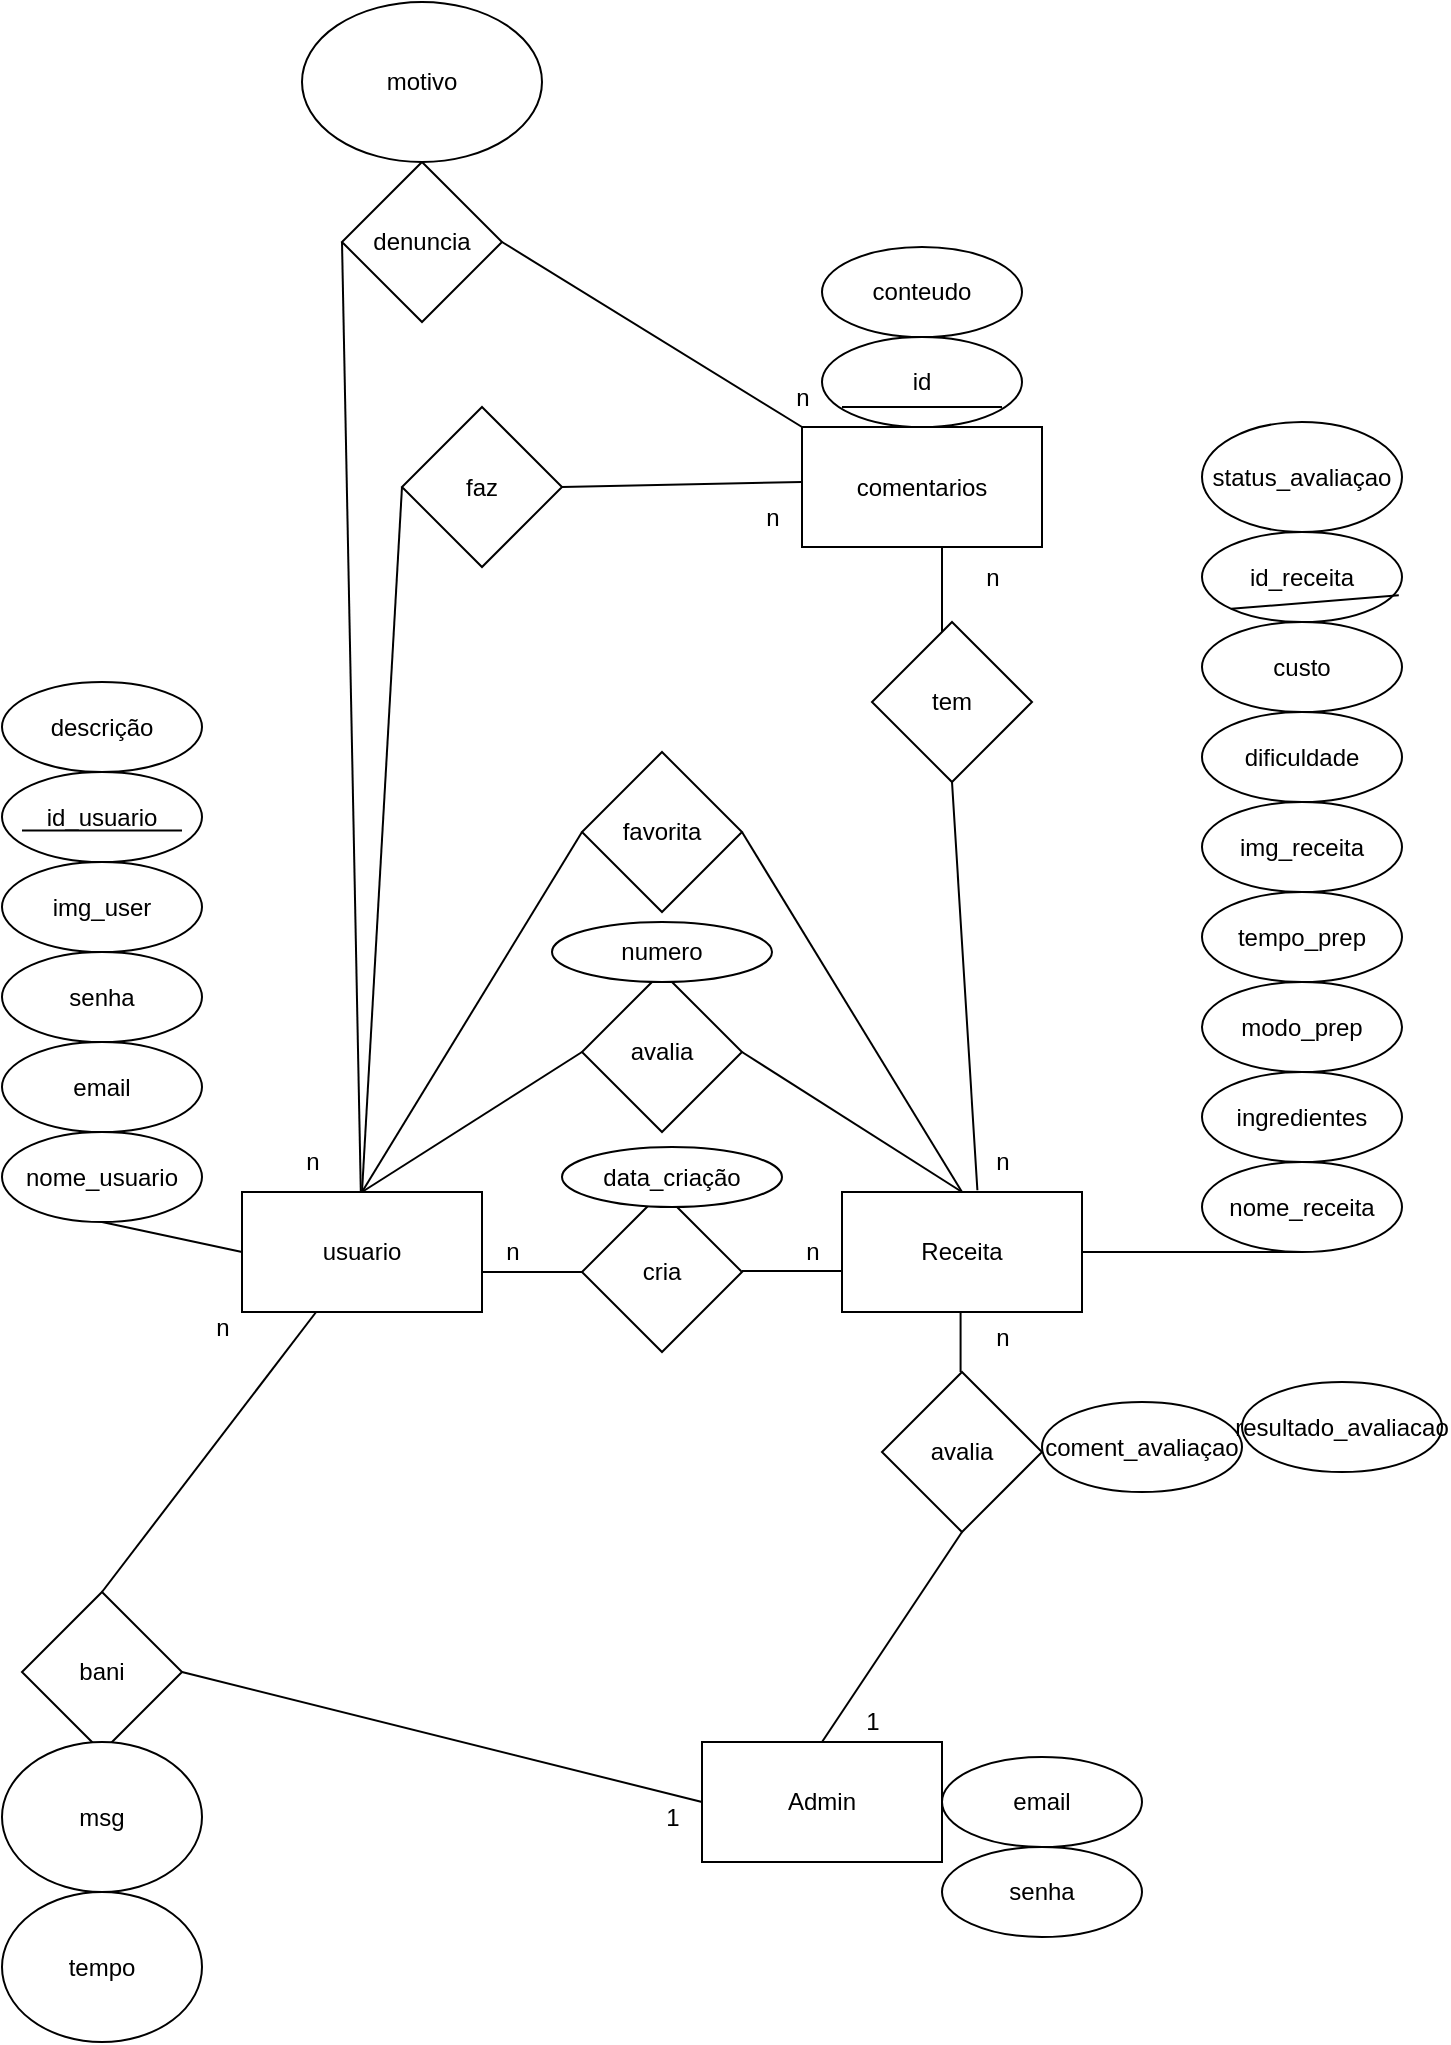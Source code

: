 <mxfile version="24.7.6">
  <diagram name="Página-1" id="MpVjR8IdOXBXsc-C3913">
    <mxGraphModel dx="1050" dy="1734" grid="1" gridSize="10" guides="1" tooltips="1" connect="1" arrows="1" fold="1" page="1" pageScale="1" pageWidth="827" pageHeight="1169" math="0" shadow="0">
      <root>
        <mxCell id="0" />
        <mxCell id="1" parent="0" />
        <mxCell id="Bq8anCT9Kxsh9v7u9YGT-1" value="usuario" style="rounded=0;whiteSpace=wrap;html=1;" parent="1" vertex="1">
          <mxGeometry x="170" y="535" width="120" height="60" as="geometry" />
        </mxCell>
        <mxCell id="Bq8anCT9Kxsh9v7u9YGT-2" value="Receita" style="rounded=0;whiteSpace=wrap;html=1;" parent="1" vertex="1">
          <mxGeometry x="470" y="535" width="120" height="60" as="geometry" />
        </mxCell>
        <mxCell id="Bq8anCT9Kxsh9v7u9YGT-3" value="Admin" style="rounded=0;whiteSpace=wrap;html=1;" parent="1" vertex="1">
          <mxGeometry x="400" y="810" width="120" height="60" as="geometry" />
        </mxCell>
        <mxCell id="Bq8anCT9Kxsh9v7u9YGT-4" value="cria" style="rhombus;whiteSpace=wrap;html=1;" parent="1" vertex="1">
          <mxGeometry x="340" y="535" width="80" height="80" as="geometry" />
        </mxCell>
        <mxCell id="Bq8anCT9Kxsh9v7u9YGT-5" value="avalia" style="rhombus;whiteSpace=wrap;html=1;" parent="1" vertex="1">
          <mxGeometry x="340" y="425" width="80" height="80" as="geometry" />
        </mxCell>
        <mxCell id="Bq8anCT9Kxsh9v7u9YGT-6" value="favorita" style="rhombus;whiteSpace=wrap;html=1;" parent="1" vertex="1">
          <mxGeometry x="340" y="315" width="80" height="80" as="geometry" />
        </mxCell>
        <mxCell id="Bq8anCT9Kxsh9v7u9YGT-7" value="faz" style="rhombus;whiteSpace=wrap;html=1;" parent="1" vertex="1">
          <mxGeometry x="250" y="142.5" width="80" height="80" as="geometry" />
        </mxCell>
        <mxCell id="Bq8anCT9Kxsh9v7u9YGT-8" value="" style="endArrow=none;html=1;rounded=0;entryX=0;entryY=0.5;entryDx=0;entryDy=0;" parent="1" target="Bq8anCT9Kxsh9v7u9YGT-4" edge="1">
          <mxGeometry width="50" height="50" relative="1" as="geometry">
            <mxPoint x="290" y="575" as="sourcePoint" />
            <mxPoint x="340" y="525" as="targetPoint" />
          </mxGeometry>
        </mxCell>
        <mxCell id="Bq8anCT9Kxsh9v7u9YGT-9" value="&lt;span style=&quot;color: rgba(0, 0, 0, 0); font-family: monospace; font-size: 0px; text-align: start; background-color: rgb(251, 251, 251);&quot;&gt;%3CmxGraphModel%3E%3Croot%3E%3CmxCell%20id%3D%220%22%2F%3E%3CmxCell%20id%3D%221%22%20parent%3D%220%22%2F%3E%3CmxCell%20id%3D%222%22%20value%3D%22%22%20style%3D%22endArrow%3Dnone%3Bhtml%3D1%3Brounded%3D0%3BentryX%3D0%3BentryY%3D0.5%3BentryDx%3D0%3BentryDy%3D0%3B%22%20edge%3D%221%22%20parent%3D%221%22%3E%3CmxGeometry%20width%3D%2250%22%20height%3D%2250%22%20relative%3D%221%22%20as%3D%22geometry%22%3E%3CmxPoint%20x%3D%22410%22%20y%3D%22319.5%22%20as%3D%22sourcePoint%22%2F%3E%3CmxPoint%20x%3D%22460%22%20y%3D%22319.5%22%20as%3D%22targetPoint%22%2F%3E%3C%2FmxGeometry%3E%3C%2FmxCell%3E%3C%2Froot%3E%3C%2FmxGraphModel%3E&lt;/span&gt;" style="endArrow=none;html=1;rounded=0;entryX=0;entryY=0.5;entryDx=0;entryDy=0;" parent="1" edge="1">
          <mxGeometry width="50" height="50" relative="1" as="geometry">
            <mxPoint x="420" y="574.5" as="sourcePoint" />
            <mxPoint x="470" y="574.5" as="targetPoint" />
          </mxGeometry>
        </mxCell>
        <mxCell id="Bq8anCT9Kxsh9v7u9YGT-10" value="" style="endArrow=none;html=1;rounded=0;entryX=0;entryY=0.5;entryDx=0;entryDy=0;exitX=0.5;exitY=0;exitDx=0;exitDy=0;" parent="1" source="Bq8anCT9Kxsh9v7u9YGT-1" target="Bq8anCT9Kxsh9v7u9YGT-5" edge="1">
          <mxGeometry width="50" height="50" relative="1" as="geometry">
            <mxPoint x="270" y="535" as="sourcePoint" />
            <mxPoint x="320" y="485" as="targetPoint" />
          </mxGeometry>
        </mxCell>
        <mxCell id="Bq8anCT9Kxsh9v7u9YGT-11" value="" style="endArrow=none;html=1;rounded=0;entryX=1;entryY=0.5;entryDx=0;entryDy=0;exitX=0.5;exitY=0;exitDx=0;exitDy=0;" parent="1" source="Bq8anCT9Kxsh9v7u9YGT-2" target="Bq8anCT9Kxsh9v7u9YGT-5" edge="1">
          <mxGeometry width="50" height="50" relative="1" as="geometry">
            <mxPoint x="490" y="535" as="sourcePoint" />
            <mxPoint x="560" y="465" as="targetPoint" />
          </mxGeometry>
        </mxCell>
        <mxCell id="Bq8anCT9Kxsh9v7u9YGT-12" value="" style="endArrow=none;html=1;rounded=0;entryX=1;entryY=0.5;entryDx=0;entryDy=0;" parent="1" target="Bq8anCT9Kxsh9v7u9YGT-6" edge="1">
          <mxGeometry width="50" height="50" relative="1" as="geometry">
            <mxPoint x="530" y="535" as="sourcePoint" />
            <mxPoint x="460" y="465" as="targetPoint" />
          </mxGeometry>
        </mxCell>
        <mxCell id="Bq8anCT9Kxsh9v7u9YGT-13" value="" style="endArrow=none;html=1;rounded=0;entryX=0;entryY=0.5;entryDx=0;entryDy=0;" parent="1" target="Bq8anCT9Kxsh9v7u9YGT-6" edge="1">
          <mxGeometry width="50" height="50" relative="1" as="geometry">
            <mxPoint x="230" y="535" as="sourcePoint" />
            <mxPoint x="300" y="465" as="targetPoint" />
          </mxGeometry>
        </mxCell>
        <mxCell id="Bq8anCT9Kxsh9v7u9YGT-14" value="" style="endArrow=none;html=1;rounded=0;entryX=0;entryY=0.5;entryDx=0;entryDy=0;" parent="1" target="Bq8anCT9Kxsh9v7u9YGT-7" edge="1">
          <mxGeometry width="50" height="50" relative="1" as="geometry">
            <mxPoint x="230" y="535" as="sourcePoint" />
            <mxPoint x="290" y="355" as="targetPoint" />
          </mxGeometry>
        </mxCell>
        <mxCell id="Bq8anCT9Kxsh9v7u9YGT-15" value="" style="endArrow=none;html=1;rounded=0;entryX=1;entryY=0.5;entryDx=0;entryDy=0;" parent="1" target="Bq8anCT9Kxsh9v7u9YGT-7" edge="1">
          <mxGeometry width="50" height="50" relative="1" as="geometry">
            <mxPoint x="450" y="180" as="sourcePoint" />
            <mxPoint x="720" y="255" as="targetPoint" />
          </mxGeometry>
        </mxCell>
        <mxCell id="Bq8anCT9Kxsh9v7u9YGT-16" value="avalia" style="rhombus;whiteSpace=wrap;html=1;" parent="1" vertex="1">
          <mxGeometry x="490" y="625" width="80" height="80" as="geometry" />
        </mxCell>
        <mxCell id="Bq8anCT9Kxsh9v7u9YGT-17" value="&lt;span style=&quot;color: rgba(0, 0, 0, 0); font-family: monospace; font-size: 0px; text-align: start; background-color: rgb(251, 251, 251);&quot;&gt;%3CmxGraphModel%3E%3Croot%3E%3CmxCell%20id%3D%220%22%2F%3E%3CmxCell%20id%3D%221%22%20parent%3D%220%22%2F%3E%3CmxCell%20id%3D%222%22%20value%3D%22%22%20style%3D%22endArrow%3Dnone%3Bhtml%3D1%3Brounded%3D0%3BentryX%3D0%3BentryY%3D0.5%3BentryDx%3D0%3BentryDy%3D0%3B%22%20edge%3D%221%22%20parent%3D%221%22%3E%3CmxGeometry%20width%3D%2250%22%20height%3D%2250%22%20relative%3D%221%22%20as%3D%22geometry%22%3E%3CmxPoint%20x%3D%22410%22%20y%3D%22319.5%22%20as%3D%22sourcePoint%22%2F%3E%3CmxPoint%20x%3D%22460%22%20y%3D%22319.5%22%20as%3D%22targetPoint%22%2F%3E%3C%2FmxGeometry%3E%3C%2FmxCell%3E%3C%2Froot%3E%3C%2FmxGraphModel%3E&lt;/span&gt;" style="endArrow=none;html=1;rounded=0;entryX=0.5;entryY=1;entryDx=0;entryDy=0;exitX=0.5;exitY=0;exitDx=0;exitDy=0;" parent="1" source="Bq8anCT9Kxsh9v7u9YGT-3" target="Bq8anCT9Kxsh9v7u9YGT-16" edge="1">
          <mxGeometry width="50" height="50" relative="1" as="geometry">
            <mxPoint x="520" y="725" as="sourcePoint" />
            <mxPoint x="570" y="725" as="targetPoint" />
          </mxGeometry>
        </mxCell>
        <mxCell id="Bq8anCT9Kxsh9v7u9YGT-18" value="&lt;span style=&quot;color: rgba(0, 0, 0, 0); font-family: monospace; font-size: 0px; text-align: start; background-color: rgb(251, 251, 251);&quot;&gt;%3CmxGraphModel%3E%3Croot%3E%3CmxCell%20id%3D%220%22%2F%3E%3CmxCell%20id%3D%221%22%20parent%3D%220%22%2F%3E%3CmxCell%20id%3D%222%22%20value%3D%22%22%20style%3D%22endArrow%3Dnone%3Bhtml%3D1%3Brounded%3D0%3BentryX%3D0%3BentryY%3D0.5%3BentryDx%3D0%3BentryDy%3D0%3B%22%20edge%3D%221%22%20parent%3D%221%22%3E%3CmxGeometry%20width%3D%2250%22%20height%3D%2250%22%20relative%3D%221%22%20as%3D%22geometry%22%3E%3CmxPoint%20x%3D%22410%22%20y%3D%22319.5%22%20as%3D%22sourcePoint%22%2F%3E%3CmxPoint%20x%3D%22460%22%20y%3D%22319.5%22%20as%3D%22targetPoint%22%2F%3E%3C%2FmxGeometry%3E%3C%2FmxCell%3E%3C%2Froot%3E%3C%2FmxGraphModel%3E&lt;/span&gt;" style="endArrow=none;html=1;rounded=0;entryX=0.5;entryY=1;entryDx=0;entryDy=0;exitX=0.5;exitY=0;exitDx=0;exitDy=0;" parent="1" edge="1">
          <mxGeometry width="50" height="50" relative="1" as="geometry">
            <mxPoint x="529.29" y="625" as="sourcePoint" />
            <mxPoint x="529.29" y="595" as="targetPoint" />
          </mxGeometry>
        </mxCell>
        <mxCell id="Bq8anCT9Kxsh9v7u9YGT-19" value="1" style="text;html=1;align=center;verticalAlign=middle;resizable=0;points=[];autosize=1;strokeColor=none;fillColor=none;" parent="1" vertex="1">
          <mxGeometry x="470" y="785" width="30" height="30" as="geometry" />
        </mxCell>
        <mxCell id="Bq8anCT9Kxsh9v7u9YGT-20" value="n" style="text;html=1;align=center;verticalAlign=middle;resizable=0;points=[];autosize=1;strokeColor=none;fillColor=none;" parent="1" vertex="1">
          <mxGeometry x="535" y="593" width="30" height="30" as="geometry" />
        </mxCell>
        <mxCell id="Bq8anCT9Kxsh9v7u9YGT-21" value="n" style="text;html=1;align=center;verticalAlign=middle;resizable=0;points=[];autosize=1;strokeColor=none;fillColor=none;" parent="1" vertex="1">
          <mxGeometry x="440" y="550" width="30" height="30" as="geometry" />
        </mxCell>
        <mxCell id="Bq8anCT9Kxsh9v7u9YGT-22" value="n" style="text;html=1;align=center;verticalAlign=middle;resizable=0;points=[];autosize=1;strokeColor=none;fillColor=none;" parent="1" vertex="1">
          <mxGeometry x="290" y="550" width="30" height="30" as="geometry" />
        </mxCell>
        <mxCell id="Bq8anCT9Kxsh9v7u9YGT-23" value="n" style="text;html=1;align=center;verticalAlign=middle;resizable=0;points=[];autosize=1;strokeColor=none;fillColor=none;" parent="1" vertex="1">
          <mxGeometry x="190" y="505" width="30" height="30" as="geometry" />
        </mxCell>
        <mxCell id="Bq8anCT9Kxsh9v7u9YGT-24" value="n" style="text;html=1;align=center;verticalAlign=middle;resizable=0;points=[];autosize=1;strokeColor=none;fillColor=none;" parent="1" vertex="1">
          <mxGeometry x="535" y="505" width="30" height="30" as="geometry" />
        </mxCell>
        <mxCell id="Bq8anCT9Kxsh9v7u9YGT-25" value="nome_usuario" style="ellipse;whiteSpace=wrap;html=1;" parent="1" vertex="1">
          <mxGeometry x="50" y="505" width="100" height="45" as="geometry" />
        </mxCell>
        <mxCell id="Bq8anCT9Kxsh9v7u9YGT-26" value="email" style="ellipse;whiteSpace=wrap;html=1;" parent="1" vertex="1">
          <mxGeometry x="50" y="460" width="100" height="45" as="geometry" />
        </mxCell>
        <mxCell id="Bq8anCT9Kxsh9v7u9YGT-27" value="senha" style="ellipse;whiteSpace=wrap;html=1;" parent="1" vertex="1">
          <mxGeometry x="50" y="415" width="100" height="45" as="geometry" />
        </mxCell>
        <mxCell id="Bq8anCT9Kxsh9v7u9YGT-28" value="img_user" style="ellipse;whiteSpace=wrap;html=1;" parent="1" vertex="1">
          <mxGeometry x="50" y="370" width="100" height="45" as="geometry" />
        </mxCell>
        <mxCell id="Bq8anCT9Kxsh9v7u9YGT-29" value="" style="endArrow=none;html=1;rounded=0;exitX=0.5;exitY=1;exitDx=0;exitDy=0;entryX=0;entryY=0.5;entryDx=0;entryDy=0;" parent="1" source="Bq8anCT9Kxsh9v7u9YGT-25" target="Bq8anCT9Kxsh9v7u9YGT-1" edge="1">
          <mxGeometry width="50" height="50" relative="1" as="geometry">
            <mxPoint x="250" y="505" as="sourcePoint" />
            <mxPoint x="300" y="455" as="targetPoint" />
          </mxGeometry>
        </mxCell>
        <mxCell id="Bq8anCT9Kxsh9v7u9YGT-30" value="nome_receita" style="ellipse;whiteSpace=wrap;html=1;" parent="1" vertex="1">
          <mxGeometry x="650" y="520" width="100" height="45" as="geometry" />
        </mxCell>
        <mxCell id="Bq8anCT9Kxsh9v7u9YGT-31" value="ingredientes" style="ellipse;whiteSpace=wrap;html=1;" parent="1" vertex="1">
          <mxGeometry x="650" y="475" width="100" height="45" as="geometry" />
        </mxCell>
        <mxCell id="Bq8anCT9Kxsh9v7u9YGT-32" value="modo_prep" style="ellipse;whiteSpace=wrap;html=1;" parent="1" vertex="1">
          <mxGeometry x="650" y="430" width="100" height="45" as="geometry" />
        </mxCell>
        <mxCell id="Bq8anCT9Kxsh9v7u9YGT-33" value="tempo_prep" style="ellipse;whiteSpace=wrap;html=1;" parent="1" vertex="1">
          <mxGeometry x="650" y="385" width="100" height="45" as="geometry" />
        </mxCell>
        <mxCell id="Bq8anCT9Kxsh9v7u9YGT-34" value="img_receita" style="ellipse;whiteSpace=wrap;html=1;" parent="1" vertex="1">
          <mxGeometry x="650" y="340" width="100" height="45" as="geometry" />
        </mxCell>
        <mxCell id="Bq8anCT9Kxsh9v7u9YGT-35" value="dificuldade" style="ellipse;whiteSpace=wrap;html=1;" parent="1" vertex="1">
          <mxGeometry x="650" y="295" width="100" height="45" as="geometry" />
        </mxCell>
        <mxCell id="Bq8anCT9Kxsh9v7u9YGT-36" value="custo" style="ellipse;whiteSpace=wrap;html=1;" parent="1" vertex="1">
          <mxGeometry x="650" y="250" width="100" height="45" as="geometry" />
        </mxCell>
        <mxCell id="Bq8anCT9Kxsh9v7u9YGT-39" value="" style="endArrow=none;html=1;rounded=0;entryX=1;entryY=0.5;entryDx=0;entryDy=0;exitX=0.5;exitY=1;exitDx=0;exitDy=0;" parent="1" source="Bq8anCT9Kxsh9v7u9YGT-30" target="Bq8anCT9Kxsh9v7u9YGT-2" edge="1">
          <mxGeometry width="50" height="50" relative="1" as="geometry">
            <mxPoint x="280" y="595" as="sourcePoint" />
            <mxPoint x="330" y="545" as="targetPoint" />
          </mxGeometry>
        </mxCell>
        <mxCell id="Bq8anCT9Kxsh9v7u9YGT-40" value="id_receita" style="ellipse;whiteSpace=wrap;html=1;" parent="1" vertex="1">
          <mxGeometry x="650" y="205" width="100" height="45" as="geometry" />
        </mxCell>
        <mxCell id="Bq8anCT9Kxsh9v7u9YGT-45" value="id_usuario" style="ellipse;whiteSpace=wrap;html=1;" parent="1" vertex="1">
          <mxGeometry x="50" y="325" width="100" height="45" as="geometry" />
        </mxCell>
        <mxCell id="Bq8anCT9Kxsh9v7u9YGT-47" value="status_avaliaçao" style="ellipse;whiteSpace=wrap;html=1;" parent="1" vertex="1">
          <mxGeometry x="650" y="150" width="100" height="55" as="geometry" />
        </mxCell>
        <mxCell id="Bq8anCT9Kxsh9v7u9YGT-48" value="coment_avaliaçao" style="ellipse;whiteSpace=wrap;html=1;" parent="1" vertex="1">
          <mxGeometry x="570" y="640" width="100" height="45" as="geometry" />
        </mxCell>
        <mxCell id="Bq8anCT9Kxsh9v7u9YGT-49" value="" style="endArrow=none;html=1;rounded=0;exitX=1;exitY=0.5;exitDx=0;exitDy=0;entryX=0;entryY=0.5;entryDx=0;entryDy=0;" parent="1" source="Bq8anCT9Kxsh9v7u9YGT-50" target="Bq8anCT9Kxsh9v7u9YGT-3" edge="1">
          <mxGeometry width="50" height="50" relative="1" as="geometry">
            <mxPoint x="140" y="780" as="sourcePoint" />
            <mxPoint x="390" y="870" as="targetPoint" />
          </mxGeometry>
        </mxCell>
        <mxCell id="Bq8anCT9Kxsh9v7u9YGT-50" value="bani" style="rhombus;whiteSpace=wrap;html=1;" parent="1" vertex="1">
          <mxGeometry x="60" y="735" width="80" height="80" as="geometry" />
        </mxCell>
        <mxCell id="Bq8anCT9Kxsh9v7u9YGT-51" value="" style="endArrow=none;html=1;rounded=0;exitX=1;exitY=0.5;exitDx=0;exitDy=0;" parent="1" target="Bq8anCT9Kxsh9v7u9YGT-1" edge="1">
          <mxGeometry width="50" height="50" relative="1" as="geometry">
            <mxPoint x="100" y="735" as="sourcePoint" />
            <mxPoint x="440" y="755" as="targetPoint" />
          </mxGeometry>
        </mxCell>
        <mxCell id="Bq8anCT9Kxsh9v7u9YGT-52" value="n" style="text;html=1;align=center;verticalAlign=middle;resizable=0;points=[];autosize=1;strokeColor=none;fillColor=none;" parent="1" vertex="1">
          <mxGeometry x="145" y="588" width="30" height="30" as="geometry" />
        </mxCell>
        <mxCell id="Bq8anCT9Kxsh9v7u9YGT-53" value="1" style="text;html=1;align=center;verticalAlign=middle;resizable=0;points=[];autosize=1;strokeColor=none;fillColor=none;" parent="1" vertex="1">
          <mxGeometry x="370" y="832.5" width="30" height="30" as="geometry" />
        </mxCell>
        <mxCell id="Bq8anCT9Kxsh9v7u9YGT-54" value="msg" style="ellipse;whiteSpace=wrap;html=1;" parent="1" vertex="1">
          <mxGeometry x="50" y="810" width="100" height="75" as="geometry" />
        </mxCell>
        <mxCell id="Bq8anCT9Kxsh9v7u9YGT-55" value="tempo" style="ellipse;whiteSpace=wrap;html=1;" parent="1" vertex="1">
          <mxGeometry x="50" y="885" width="100" height="75" as="geometry" />
        </mxCell>
        <mxCell id="Bq8anCT9Kxsh9v7u9YGT-56" value="comentarios" style="rounded=0;whiteSpace=wrap;html=1;" parent="1" vertex="1">
          <mxGeometry x="450" y="152.5" width="120" height="60" as="geometry" />
        </mxCell>
        <mxCell id="Bq8anCT9Kxsh9v7u9YGT-57" value="" style="endArrow=none;html=1;rounded=0;" parent="1" edge="1">
          <mxGeometry width="50" height="50" relative="1" as="geometry">
            <mxPoint x="520" y="212.5" as="sourcePoint" />
            <mxPoint x="520" y="260" as="targetPoint" />
          </mxGeometry>
        </mxCell>
        <mxCell id="Bq8anCT9Kxsh9v7u9YGT-58" value="tem" style="rhombus;whiteSpace=wrap;html=1;" parent="1" vertex="1">
          <mxGeometry x="485" y="250" width="80" height="80" as="geometry" />
        </mxCell>
        <mxCell id="Bq8anCT9Kxsh9v7u9YGT-59" value="" style="endArrow=none;html=1;rounded=0;entryX=0.5;entryY=1;entryDx=0;entryDy=0;exitX=0.09;exitY=0.971;exitDx=0;exitDy=0;exitPerimeter=0;" parent="1" source="Bq8anCT9Kxsh9v7u9YGT-24" target="Bq8anCT9Kxsh9v7u9YGT-58" edge="1">
          <mxGeometry width="50" height="50" relative="1" as="geometry">
            <mxPoint x="530" y="222.5" as="sourcePoint" />
            <mxPoint x="530" y="270" as="targetPoint" />
          </mxGeometry>
        </mxCell>
        <mxCell id="Bq8anCT9Kxsh9v7u9YGT-60" value="n" style="text;html=1;align=center;verticalAlign=middle;resizable=0;points=[];autosize=1;strokeColor=none;fillColor=none;" parent="1" vertex="1">
          <mxGeometry x="530" y="212.5" width="30" height="30" as="geometry" />
        </mxCell>
        <mxCell id="Bq8anCT9Kxsh9v7u9YGT-61" value="n" style="text;html=1;align=center;verticalAlign=middle;resizable=0;points=[];autosize=1;strokeColor=none;fillColor=none;" parent="1" vertex="1">
          <mxGeometry x="420" y="182.5" width="30" height="30" as="geometry" />
        </mxCell>
        <mxCell id="Bq8anCT9Kxsh9v7u9YGT-62" value="id" style="ellipse;whiteSpace=wrap;html=1;" parent="1" vertex="1">
          <mxGeometry x="460" y="107.5" width="100" height="45" as="geometry" />
        </mxCell>
        <mxCell id="Bq8anCT9Kxsh9v7u9YGT-63" value="" style="endArrow=none;html=1;rounded=0;" parent="1" edge="1">
          <mxGeometry width="50" height="50" relative="1" as="geometry">
            <mxPoint x="470" y="142.5" as="sourcePoint" />
            <mxPoint x="550" y="142.5" as="targetPoint" />
          </mxGeometry>
        </mxCell>
        <mxCell id="Bq8anCT9Kxsh9v7u9YGT-64" value="" style="endArrow=none;html=1;rounded=0;" parent="1" edge="1">
          <mxGeometry width="50" height="50" relative="1" as="geometry">
            <mxPoint x="60" y="354.29" as="sourcePoint" />
            <mxPoint x="140" y="354.29" as="targetPoint" />
          </mxGeometry>
        </mxCell>
        <mxCell id="Bq8anCT9Kxsh9v7u9YGT-65" value="conteudo" style="ellipse;whiteSpace=wrap;html=1;" parent="1" vertex="1">
          <mxGeometry x="460" y="62.5" width="100" height="45" as="geometry" />
        </mxCell>
        <mxCell id="Bq8anCT9Kxsh9v7u9YGT-66" value="numero" style="ellipse;whiteSpace=wrap;html=1;" parent="1" vertex="1">
          <mxGeometry x="325" y="400" width="110" height="30" as="geometry" />
        </mxCell>
        <mxCell id="Bq8anCT9Kxsh9v7u9YGT-67" value="descrição" style="ellipse;whiteSpace=wrap;html=1;" parent="1" vertex="1">
          <mxGeometry x="50" y="280" width="100" height="45" as="geometry" />
        </mxCell>
        <mxCell id="Bq8anCT9Kxsh9v7u9YGT-68" value="" style="endArrow=none;html=1;rounded=0;entryX=0.984;entryY=0.702;entryDx=0;entryDy=0;exitX=0;exitY=1;exitDx=0;exitDy=0;entryPerimeter=0;" parent="1" source="Bq8anCT9Kxsh9v7u9YGT-40" target="Bq8anCT9Kxsh9v7u9YGT-40" edge="1">
          <mxGeometry width="50" height="50" relative="1" as="geometry">
            <mxPoint x="670" y="170" as="sourcePoint" />
            <mxPoint x="720" y="120" as="targetPoint" />
          </mxGeometry>
        </mxCell>
        <mxCell id="Bq8anCT9Kxsh9v7u9YGT-70" value="" style="endArrow=none;html=1;rounded=0;entryX=0;entryY=0.5;entryDx=0;entryDy=0;" parent="1" source="Bq8anCT9Kxsh9v7u9YGT-1" target="Bq8anCT9Kxsh9v7u9YGT-72" edge="1">
          <mxGeometry width="50" height="50" relative="1" as="geometry">
            <mxPoint x="220" y="530" as="sourcePoint" />
            <mxPoint x="180" y="285" as="targetPoint" />
          </mxGeometry>
        </mxCell>
        <mxCell id="Bq8anCT9Kxsh9v7u9YGT-71" style="edgeStyle=orthogonalEdgeStyle;rounded=0;orthogonalLoop=1;jettySize=auto;html=1;exitX=0;exitY=1;exitDx=0;exitDy=0;" parent="1" source="Bq8anCT9Kxsh9v7u9YGT-72" edge="1">
          <mxGeometry relative="1" as="geometry">
            <mxPoint x="250" y="60" as="targetPoint" />
          </mxGeometry>
        </mxCell>
        <mxCell id="Bq8anCT9Kxsh9v7u9YGT-72" value="denuncia" style="rhombus;whiteSpace=wrap;html=1;" parent="1" vertex="1">
          <mxGeometry x="220" y="20" width="80" height="80" as="geometry" />
        </mxCell>
        <mxCell id="Bq8anCT9Kxsh9v7u9YGT-73" value="" style="endArrow=none;html=1;rounded=0;exitX=0;exitY=0;exitDx=0;exitDy=0;entryX=1;entryY=0.5;entryDx=0;entryDy=0;" parent="1" source="Bq8anCT9Kxsh9v7u9YGT-56" target="Bq8anCT9Kxsh9v7u9YGT-72" edge="1">
          <mxGeometry width="50" height="50" relative="1" as="geometry">
            <mxPoint x="445" y="46" as="sourcePoint" />
            <mxPoint x="330" y="50" as="targetPoint" />
          </mxGeometry>
        </mxCell>
        <mxCell id="Bq8anCT9Kxsh9v7u9YGT-74" value="n" style="text;html=1;align=center;verticalAlign=middle;resizable=0;points=[];autosize=1;strokeColor=none;fillColor=none;" parent="1" vertex="1">
          <mxGeometry x="435" y="122.5" width="30" height="30" as="geometry" />
        </mxCell>
        <mxCell id="Bq8anCT9Kxsh9v7u9YGT-75" value="motivo" style="ellipse;whiteSpace=wrap;html=1;" parent="1" vertex="1">
          <mxGeometry x="200" y="-60" width="120" height="80" as="geometry" />
        </mxCell>
        <mxCell id="Bq8anCT9Kxsh9v7u9YGT-76" value="data_criação" style="ellipse;whiteSpace=wrap;html=1;" parent="1" vertex="1">
          <mxGeometry x="330" y="512.5" width="110" height="30" as="geometry" />
        </mxCell>
        <mxCell id="Bq8anCT9Kxsh9v7u9YGT-77" value="resultado_avaliacao" style="ellipse;whiteSpace=wrap;html=1;" parent="1" vertex="1">
          <mxGeometry x="670" y="630" width="100" height="45" as="geometry" />
        </mxCell>
        <mxCell id="FtkBvJXCj4gGQ55LJAL_-2" value="email" style="ellipse;whiteSpace=wrap;html=1;" vertex="1" parent="1">
          <mxGeometry x="520" y="817.5" width="100" height="45" as="geometry" />
        </mxCell>
        <mxCell id="FtkBvJXCj4gGQ55LJAL_-3" value="senha" style="ellipse;whiteSpace=wrap;html=1;" vertex="1" parent="1">
          <mxGeometry x="520" y="862.5" width="100" height="45" as="geometry" />
        </mxCell>
      </root>
    </mxGraphModel>
  </diagram>
</mxfile>
